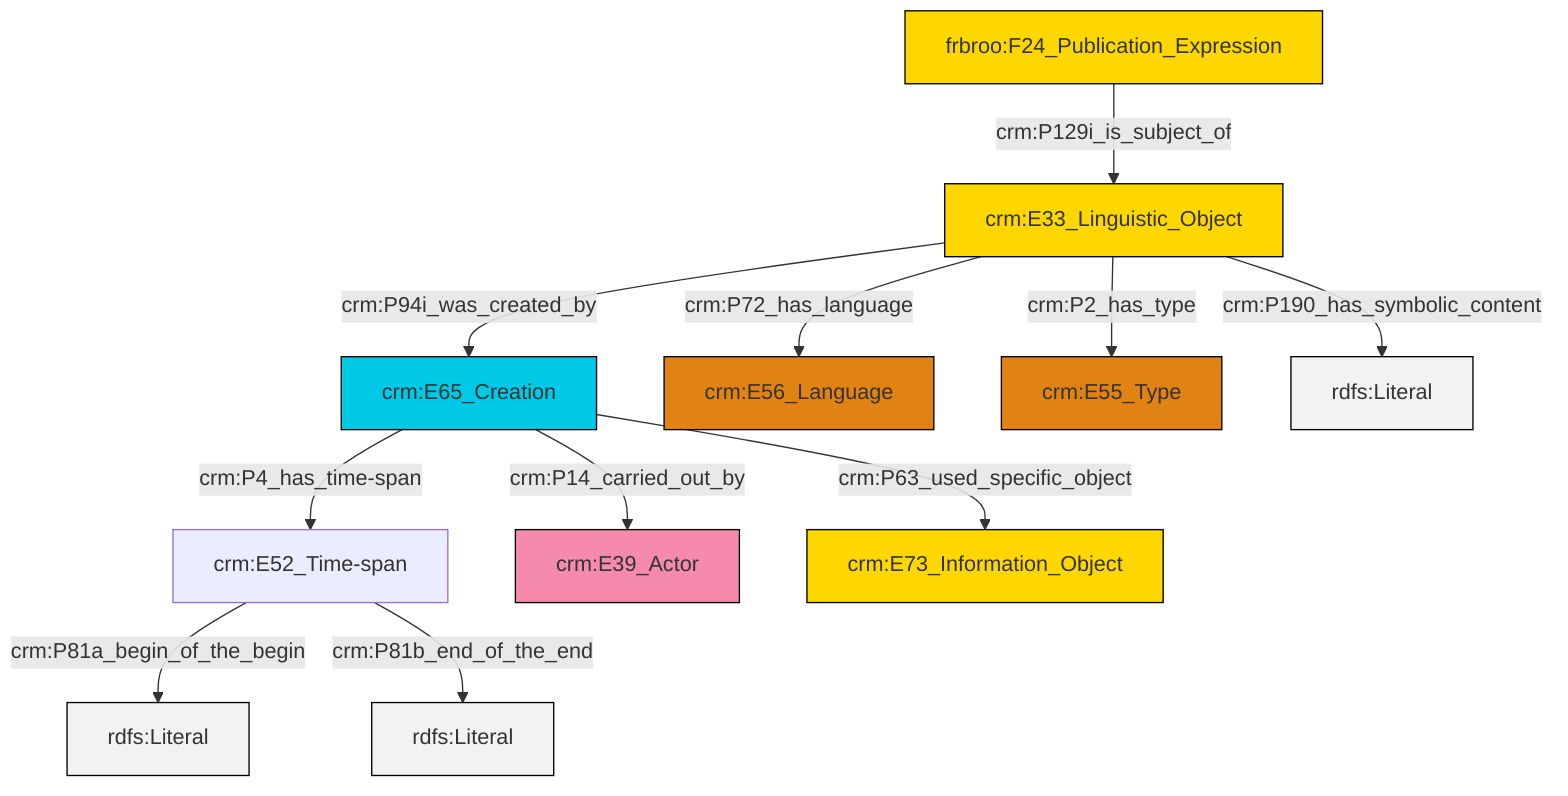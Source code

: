 graph TD
classDef Literal fill:#f2f2f2,stroke:#000000;
classDef CRM_Entity fill:#FFFFFF,stroke:#000000;
classDef Temporal_Entity fill:#00C9E6, stroke:#000000;
classDef Type fill:#E18312, stroke:#000000;
classDef Time-Span fill:#2C9C91, stroke:#000000;
classDef Appellation fill:#FFEB7F, stroke:#000000;
classDef Place fill:#008836, stroke:#000000;
classDef Persistent_Item fill:#B266B2, stroke:#000000;
classDef Conceptual_Object fill:#FFD700, stroke:#000000;
classDef Physical_Thing fill:#D2B48C, stroke:#000000;
classDef Actor fill:#f58aad, stroke:#000000;
classDef PC_Classes fill:#4ce600, stroke:#000000;
classDef Multi fill:#cccccc,stroke:#000000;

0["crm:E65_Creation"]:::Temporal_Entity -->|crm:P4_has_time-span| 1["crm:E52_Time-span"]:::Default
1["crm:E52_Time-span"]:::Default -->|crm:P81a_begin_of_the_begin| 6[rdfs:Literal]:::Literal
7["crm:E33_Linguistic_Object"]:::Conceptual_Object -->|crm:P72_has_language| 2["crm:E56_Language"]:::Type
7["crm:E33_Linguistic_Object"]:::Conceptual_Object -->|crm:P94i_was_created_by| 0["crm:E65_Creation"]:::Temporal_Entity
1["crm:E52_Time-span"]:::Default -->|crm:P81b_end_of_the_end| 8[rdfs:Literal]:::Literal
7["crm:E33_Linguistic_Object"]:::Conceptual_Object -->|crm:P2_has_type| 9["crm:E55_Type"]:::Type
4["frbroo:F24_Publication_Expression"]:::Conceptual_Object -->|crm:P129i_is_subject_of| 7["crm:E33_Linguistic_Object"]:::Conceptual_Object
0["crm:E65_Creation"]:::Temporal_Entity -->|crm:P14_carried_out_by| 11["crm:E39_Actor"]:::Actor
0["crm:E65_Creation"]:::Temporal_Entity -->|crm:P63_used_specific_object| 13["crm:E73_Information_Object"]:::Conceptual_Object
7["crm:E33_Linguistic_Object"]:::Conceptual_Object -->|crm:P190_has_symbolic_content| 18[rdfs:Literal]:::Literal